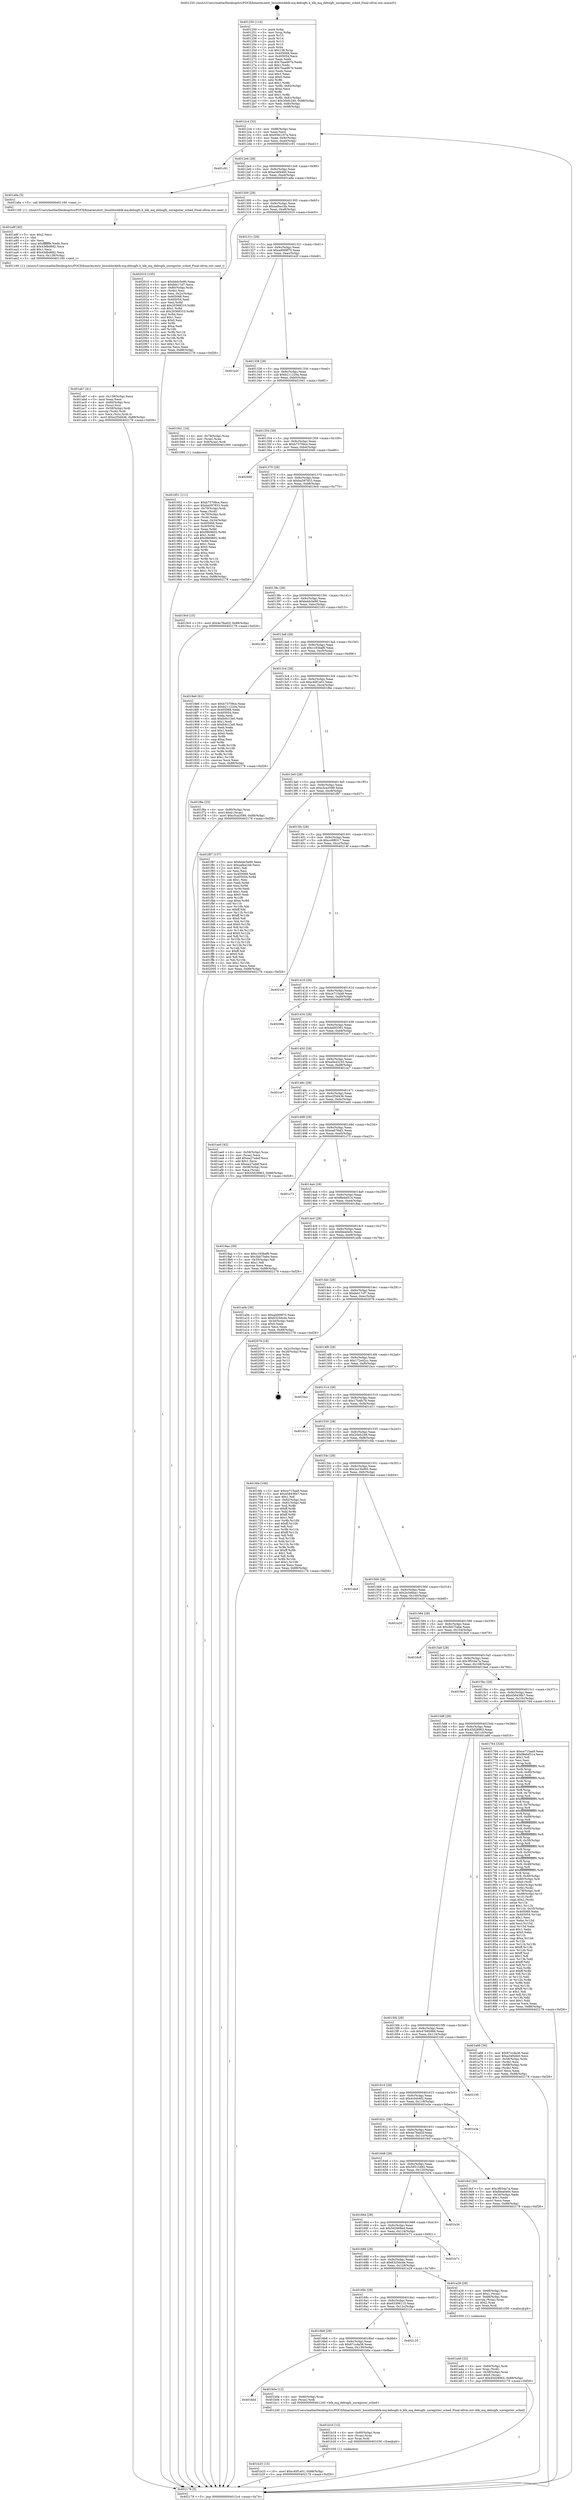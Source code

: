 digraph "0x401250" {
  label = "0x401250 (/mnt/c/Users/mathe/Desktop/tcc/POCII/binaries/extr_linuxblockblk-mq-debugfs.h_blk_mq_debugfs_unregister_sched_Final-ollvm.out::main(0))"
  labelloc = "t"
  node[shape=record]

  Entry [label="",width=0.3,height=0.3,shape=circle,fillcolor=black,style=filled]
  "0x4012c4" [label="{
     0x4012c4 [32]\l
     | [instrs]\l
     &nbsp;&nbsp;0x4012c4 \<+6\>: mov -0x88(%rbp),%eax\l
     &nbsp;&nbsp;0x4012ca \<+2\>: mov %eax,%ecx\l
     &nbsp;&nbsp;0x4012cc \<+6\>: sub $0x936c197a,%ecx\l
     &nbsp;&nbsp;0x4012d2 \<+6\>: mov %eax,-0x9c(%rbp)\l
     &nbsp;&nbsp;0x4012d8 \<+6\>: mov %ecx,-0xa0(%rbp)\l
     &nbsp;&nbsp;0x4012de \<+6\>: je 0000000000401c91 \<main+0xa41\>\l
  }"]
  "0x401c91" [label="{
     0x401c91\l
  }", style=dashed]
  "0x4012e4" [label="{
     0x4012e4 [28]\l
     | [instrs]\l
     &nbsp;&nbsp;0x4012e4 \<+5\>: jmp 00000000004012e9 \<main+0x99\>\l
     &nbsp;&nbsp;0x4012e9 \<+6\>: mov -0x9c(%rbp),%eax\l
     &nbsp;&nbsp;0x4012ef \<+5\>: sub $0xa34f44b0,%eax\l
     &nbsp;&nbsp;0x4012f4 \<+6\>: mov %eax,-0xa4(%rbp)\l
     &nbsp;&nbsp;0x4012fa \<+6\>: je 0000000000401a8a \<main+0x83a\>\l
  }"]
  Exit [label="",width=0.3,height=0.3,shape=circle,fillcolor=black,style=filled,peripheries=2]
  "0x401a8a" [label="{
     0x401a8a [5]\l
     | [instrs]\l
     &nbsp;&nbsp;0x401a8a \<+5\>: call 0000000000401160 \<next_i\>\l
     | [calls]\l
     &nbsp;&nbsp;0x401160 \{1\} (/mnt/c/Users/mathe/Desktop/tcc/POCII/binaries/extr_linuxblockblk-mq-debugfs.h_blk_mq_debugfs_unregister_sched_Final-ollvm.out::next_i)\l
  }"]
  "0x401300" [label="{
     0x401300 [28]\l
     | [instrs]\l
     &nbsp;&nbsp;0x401300 \<+5\>: jmp 0000000000401305 \<main+0xb5\>\l
     &nbsp;&nbsp;0x401305 \<+6\>: mov -0x9c(%rbp),%eax\l
     &nbsp;&nbsp;0x40130b \<+5\>: sub $0xaafea1bb,%eax\l
     &nbsp;&nbsp;0x401310 \<+6\>: mov %eax,-0xa8(%rbp)\l
     &nbsp;&nbsp;0x401316 \<+6\>: je 0000000000402010 \<main+0xdc0\>\l
  }"]
  "0x401b25" [label="{
     0x401b25 [15]\l
     | [instrs]\l
     &nbsp;&nbsp;0x401b25 \<+10\>: movl $0xc40f1a01,-0x88(%rbp)\l
     &nbsp;&nbsp;0x401b2f \<+5\>: jmp 0000000000402178 \<main+0xf28\>\l
  }"]
  "0x402010" [label="{
     0x402010 [105]\l
     | [instrs]\l
     &nbsp;&nbsp;0x402010 \<+5\>: mov $0xbddc5e90,%eax\l
     &nbsp;&nbsp;0x402015 \<+5\>: mov $0xfeb17cf7,%ecx\l
     &nbsp;&nbsp;0x40201a \<+4\>: mov -0x80(%rbp),%rdx\l
     &nbsp;&nbsp;0x40201e \<+2\>: mov (%rdx),%esi\l
     &nbsp;&nbsp;0x402020 \<+3\>: mov %esi,-0x2c(%rbp)\l
     &nbsp;&nbsp;0x402023 \<+7\>: mov 0x405068,%esi\l
     &nbsp;&nbsp;0x40202a \<+7\>: mov 0x405054,%edi\l
     &nbsp;&nbsp;0x402031 \<+3\>: mov %esi,%r8d\l
     &nbsp;&nbsp;0x402034 \<+7\>: add $0x20368310,%r8d\l
     &nbsp;&nbsp;0x40203b \<+4\>: sub $0x1,%r8d\l
     &nbsp;&nbsp;0x40203f \<+7\>: sub $0x20368310,%r8d\l
     &nbsp;&nbsp;0x402046 \<+4\>: imul %r8d,%esi\l
     &nbsp;&nbsp;0x40204a \<+3\>: and $0x1,%esi\l
     &nbsp;&nbsp;0x40204d \<+3\>: cmp $0x0,%esi\l
     &nbsp;&nbsp;0x402050 \<+4\>: sete %r9b\l
     &nbsp;&nbsp;0x402054 \<+3\>: cmp $0xa,%edi\l
     &nbsp;&nbsp;0x402057 \<+4\>: setl %r10b\l
     &nbsp;&nbsp;0x40205b \<+3\>: mov %r9b,%r11b\l
     &nbsp;&nbsp;0x40205e \<+3\>: and %r10b,%r11b\l
     &nbsp;&nbsp;0x402061 \<+3\>: xor %r10b,%r9b\l
     &nbsp;&nbsp;0x402064 \<+3\>: or %r9b,%r11b\l
     &nbsp;&nbsp;0x402067 \<+4\>: test $0x1,%r11b\l
     &nbsp;&nbsp;0x40206b \<+3\>: cmovne %ecx,%eax\l
     &nbsp;&nbsp;0x40206e \<+6\>: mov %eax,-0x88(%rbp)\l
     &nbsp;&nbsp;0x402074 \<+5\>: jmp 0000000000402178 \<main+0xf28\>\l
  }"]
  "0x40131c" [label="{
     0x40131c [28]\l
     | [instrs]\l
     &nbsp;&nbsp;0x40131c \<+5\>: jmp 0000000000401321 \<main+0xd1\>\l
     &nbsp;&nbsp;0x401321 \<+6\>: mov -0x9c(%rbp),%eax\l
     &nbsp;&nbsp;0x401327 \<+5\>: sub $0xad009f70,%eax\l
     &nbsp;&nbsp;0x40132c \<+6\>: mov %eax,-0xac(%rbp)\l
     &nbsp;&nbsp;0x401332 \<+6\>: je 0000000000401e2f \<main+0xbdf\>\l
  }"]
  "0x401b16" [label="{
     0x401b16 [15]\l
     | [instrs]\l
     &nbsp;&nbsp;0x401b16 \<+4\>: mov -0x60(%rbp),%rax\l
     &nbsp;&nbsp;0x401b1a \<+3\>: mov (%rax),%rax\l
     &nbsp;&nbsp;0x401b1d \<+3\>: mov %rax,%rdi\l
     &nbsp;&nbsp;0x401b20 \<+5\>: call 0000000000401030 \<free@plt\>\l
     | [calls]\l
     &nbsp;&nbsp;0x401030 \{1\} (unknown)\l
  }"]
  "0x401e2f" [label="{
     0x401e2f\l
  }", style=dashed]
  "0x401338" [label="{
     0x401338 [28]\l
     | [instrs]\l
     &nbsp;&nbsp;0x401338 \<+5\>: jmp 000000000040133d \<main+0xed\>\l
     &nbsp;&nbsp;0x40133d \<+6\>: mov -0x9c(%rbp),%eax\l
     &nbsp;&nbsp;0x401343 \<+5\>: sub $0xb211220a,%eax\l
     &nbsp;&nbsp;0x401348 \<+6\>: mov %eax,-0xb0(%rbp)\l
     &nbsp;&nbsp;0x40134e \<+6\>: je 0000000000401941 \<main+0x6f1\>\l
  }"]
  "0x4016d4" [label="{
     0x4016d4\l
  }", style=dashed]
  "0x401941" [label="{
     0x401941 [16]\l
     | [instrs]\l
     &nbsp;&nbsp;0x401941 \<+4\>: mov -0x78(%rbp),%rax\l
     &nbsp;&nbsp;0x401945 \<+3\>: mov (%rax),%rax\l
     &nbsp;&nbsp;0x401948 \<+4\>: mov 0x8(%rax),%rdi\l
     &nbsp;&nbsp;0x40194c \<+5\>: call 0000000000401060 \<atoi@plt\>\l
     | [calls]\l
     &nbsp;&nbsp;0x401060 \{1\} (unknown)\l
  }"]
  "0x401354" [label="{
     0x401354 [28]\l
     | [instrs]\l
     &nbsp;&nbsp;0x401354 \<+5\>: jmp 0000000000401359 \<main+0x109\>\l
     &nbsp;&nbsp;0x401359 \<+6\>: mov -0x9c(%rbp),%eax\l
     &nbsp;&nbsp;0x40135f \<+5\>: sub $0xb73709ce,%eax\l
     &nbsp;&nbsp;0x401364 \<+6\>: mov %eax,-0xb4(%rbp)\l
     &nbsp;&nbsp;0x40136a \<+6\>: je 00000000004020d0 \<main+0xe80\>\l
  }"]
  "0x401b0a" [label="{
     0x401b0a [12]\l
     | [instrs]\l
     &nbsp;&nbsp;0x401b0a \<+4\>: mov -0x60(%rbp),%rax\l
     &nbsp;&nbsp;0x401b0e \<+3\>: mov (%rax),%rdi\l
     &nbsp;&nbsp;0x401b11 \<+5\>: call 0000000000401240 \<blk_mq_debugfs_unregister_sched\>\l
     | [calls]\l
     &nbsp;&nbsp;0x401240 \{1\} (/mnt/c/Users/mathe/Desktop/tcc/POCII/binaries/extr_linuxblockblk-mq-debugfs.h_blk_mq_debugfs_unregister_sched_Final-ollvm.out::blk_mq_debugfs_unregister_sched)\l
  }"]
  "0x4020d0" [label="{
     0x4020d0\l
  }", style=dashed]
  "0x401370" [label="{
     0x401370 [28]\l
     | [instrs]\l
     &nbsp;&nbsp;0x401370 \<+5\>: jmp 0000000000401375 \<main+0x125\>\l
     &nbsp;&nbsp;0x401375 \<+6\>: mov -0x9c(%rbp),%eax\l
     &nbsp;&nbsp;0x40137b \<+5\>: sub $0xba597853,%eax\l
     &nbsp;&nbsp;0x401380 \<+6\>: mov %eax,-0xb8(%rbp)\l
     &nbsp;&nbsp;0x401386 \<+6\>: je 00000000004019c0 \<main+0x770\>\l
  }"]
  "0x4016b8" [label="{
     0x4016b8 [28]\l
     | [instrs]\l
     &nbsp;&nbsp;0x4016b8 \<+5\>: jmp 00000000004016bd \<main+0x46d\>\l
     &nbsp;&nbsp;0x4016bd \<+6\>: mov -0x9c(%rbp),%eax\l
     &nbsp;&nbsp;0x4016c3 \<+5\>: sub $0x67ccda36,%eax\l
     &nbsp;&nbsp;0x4016c8 \<+6\>: mov %eax,-0x130(%rbp)\l
     &nbsp;&nbsp;0x4016ce \<+6\>: je 0000000000401b0a \<main+0x8ba\>\l
  }"]
  "0x4019c0" [label="{
     0x4019c0 [15]\l
     | [instrs]\l
     &nbsp;&nbsp;0x4019c0 \<+10\>: movl $0x4e78ad2f,-0x88(%rbp)\l
     &nbsp;&nbsp;0x4019ca \<+5\>: jmp 0000000000402178 \<main+0xf28\>\l
  }"]
  "0x40138c" [label="{
     0x40138c [28]\l
     | [instrs]\l
     &nbsp;&nbsp;0x40138c \<+5\>: jmp 0000000000401391 \<main+0x141\>\l
     &nbsp;&nbsp;0x401391 \<+6\>: mov -0x9c(%rbp),%eax\l
     &nbsp;&nbsp;0x401397 \<+5\>: sub $0xbddc5e90,%eax\l
     &nbsp;&nbsp;0x40139c \<+6\>: mov %eax,-0xbc(%rbp)\l
     &nbsp;&nbsp;0x4013a2 \<+6\>: je 0000000000402163 \<main+0xf13\>\l
  }"]
  "0x402125" [label="{
     0x402125\l
  }", style=dashed]
  "0x402163" [label="{
     0x402163\l
  }", style=dashed]
  "0x4013a8" [label="{
     0x4013a8 [28]\l
     | [instrs]\l
     &nbsp;&nbsp;0x4013a8 \<+5\>: jmp 00000000004013ad \<main+0x15d\>\l
     &nbsp;&nbsp;0x4013ad \<+6\>: mov -0x9c(%rbp),%eax\l
     &nbsp;&nbsp;0x4013b3 \<+5\>: sub $0xc183baf6,%eax\l
     &nbsp;&nbsp;0x4013b8 \<+6\>: mov %eax,-0xc0(%rbp)\l
     &nbsp;&nbsp;0x4013be \<+6\>: je 00000000004018e6 \<main+0x696\>\l
  }"]
  "0x401ab7" [label="{
     0x401ab7 [41]\l
     | [instrs]\l
     &nbsp;&nbsp;0x401ab7 \<+6\>: mov -0x138(%rbp),%ecx\l
     &nbsp;&nbsp;0x401abd \<+3\>: imul %eax,%ecx\l
     &nbsp;&nbsp;0x401ac0 \<+4\>: mov -0x60(%rbp),%rsi\l
     &nbsp;&nbsp;0x401ac4 \<+3\>: mov (%rsi),%rsi\l
     &nbsp;&nbsp;0x401ac7 \<+4\>: mov -0x58(%rbp),%rdi\l
     &nbsp;&nbsp;0x401acb \<+3\>: movslq (%rdi),%rdi\l
     &nbsp;&nbsp;0x401ace \<+3\>: mov %ecx,(%rsi,%rdi,4)\l
     &nbsp;&nbsp;0x401ad1 \<+10\>: movl $0xe2f3d436,-0x88(%rbp)\l
     &nbsp;&nbsp;0x401adb \<+5\>: jmp 0000000000402178 \<main+0xf28\>\l
  }"]
  "0x4018e6" [label="{
     0x4018e6 [91]\l
     | [instrs]\l
     &nbsp;&nbsp;0x4018e6 \<+5\>: mov $0xb73709ce,%eax\l
     &nbsp;&nbsp;0x4018eb \<+5\>: mov $0xb211220a,%ecx\l
     &nbsp;&nbsp;0x4018f0 \<+7\>: mov 0x405068,%edx\l
     &nbsp;&nbsp;0x4018f7 \<+7\>: mov 0x405054,%esi\l
     &nbsp;&nbsp;0x4018fe \<+2\>: mov %edx,%edi\l
     &nbsp;&nbsp;0x401900 \<+6\>: add $0xfc6c13e0,%edi\l
     &nbsp;&nbsp;0x401906 \<+3\>: sub $0x1,%edi\l
     &nbsp;&nbsp;0x401909 \<+6\>: sub $0xfc6c13e0,%edi\l
     &nbsp;&nbsp;0x40190f \<+3\>: imul %edi,%edx\l
     &nbsp;&nbsp;0x401912 \<+3\>: and $0x1,%edx\l
     &nbsp;&nbsp;0x401915 \<+3\>: cmp $0x0,%edx\l
     &nbsp;&nbsp;0x401918 \<+4\>: sete %r8b\l
     &nbsp;&nbsp;0x40191c \<+3\>: cmp $0xa,%esi\l
     &nbsp;&nbsp;0x40191f \<+4\>: setl %r9b\l
     &nbsp;&nbsp;0x401923 \<+3\>: mov %r8b,%r10b\l
     &nbsp;&nbsp;0x401926 \<+3\>: and %r9b,%r10b\l
     &nbsp;&nbsp;0x401929 \<+3\>: xor %r9b,%r8b\l
     &nbsp;&nbsp;0x40192c \<+3\>: or %r8b,%r10b\l
     &nbsp;&nbsp;0x40192f \<+4\>: test $0x1,%r10b\l
     &nbsp;&nbsp;0x401933 \<+3\>: cmovne %ecx,%eax\l
     &nbsp;&nbsp;0x401936 \<+6\>: mov %eax,-0x88(%rbp)\l
     &nbsp;&nbsp;0x40193c \<+5\>: jmp 0000000000402178 \<main+0xf28\>\l
  }"]
  "0x4013c4" [label="{
     0x4013c4 [28]\l
     | [instrs]\l
     &nbsp;&nbsp;0x4013c4 \<+5\>: jmp 00000000004013c9 \<main+0x179\>\l
     &nbsp;&nbsp;0x4013c9 \<+6\>: mov -0x9c(%rbp),%eax\l
     &nbsp;&nbsp;0x4013cf \<+5\>: sub $0xc40f1a01,%eax\l
     &nbsp;&nbsp;0x4013d4 \<+6\>: mov %eax,-0xc4(%rbp)\l
     &nbsp;&nbsp;0x4013da \<+6\>: je 0000000000401f6e \<main+0xd1e\>\l
  }"]
  "0x401a8f" [label="{
     0x401a8f [40]\l
     | [instrs]\l
     &nbsp;&nbsp;0x401a8f \<+5\>: mov $0x2,%ecx\l
     &nbsp;&nbsp;0x401a94 \<+1\>: cltd\l
     &nbsp;&nbsp;0x401a95 \<+2\>: idiv %ecx\l
     &nbsp;&nbsp;0x401a97 \<+6\>: imul $0xfffffffe,%edx,%ecx\l
     &nbsp;&nbsp;0x401a9d \<+6\>: sub $0x43dbd682,%ecx\l
     &nbsp;&nbsp;0x401aa3 \<+3\>: add $0x1,%ecx\l
     &nbsp;&nbsp;0x401aa6 \<+6\>: add $0x43dbd682,%ecx\l
     &nbsp;&nbsp;0x401aac \<+6\>: mov %ecx,-0x138(%rbp)\l
     &nbsp;&nbsp;0x401ab2 \<+5\>: call 0000000000401160 \<next_i\>\l
     | [calls]\l
     &nbsp;&nbsp;0x401160 \{1\} (/mnt/c/Users/mathe/Desktop/tcc/POCII/binaries/extr_linuxblockblk-mq-debugfs.h_blk_mq_debugfs_unregister_sched_Final-ollvm.out::next_i)\l
  }"]
  "0x401f6e" [label="{
     0x401f6e [25]\l
     | [instrs]\l
     &nbsp;&nbsp;0x401f6e \<+4\>: mov -0x80(%rbp),%rax\l
     &nbsp;&nbsp;0x401f72 \<+6\>: movl $0x0,(%rax)\l
     &nbsp;&nbsp;0x401f78 \<+10\>: movl $0xc5ca3599,-0x88(%rbp)\l
     &nbsp;&nbsp;0x401f82 \<+5\>: jmp 0000000000402178 \<main+0xf28\>\l
  }"]
  "0x4013e0" [label="{
     0x4013e0 [28]\l
     | [instrs]\l
     &nbsp;&nbsp;0x4013e0 \<+5\>: jmp 00000000004013e5 \<main+0x195\>\l
     &nbsp;&nbsp;0x4013e5 \<+6\>: mov -0x9c(%rbp),%eax\l
     &nbsp;&nbsp;0x4013eb \<+5\>: sub $0xc5ca3599,%eax\l
     &nbsp;&nbsp;0x4013f0 \<+6\>: mov %eax,-0xc8(%rbp)\l
     &nbsp;&nbsp;0x4013f6 \<+6\>: je 0000000000401f87 \<main+0xd37\>\l
  }"]
  "0x401a46" [label="{
     0x401a46 [32]\l
     | [instrs]\l
     &nbsp;&nbsp;0x401a46 \<+4\>: mov -0x60(%rbp),%rdi\l
     &nbsp;&nbsp;0x401a4a \<+3\>: mov %rax,(%rdi)\l
     &nbsp;&nbsp;0x401a4d \<+4\>: mov -0x58(%rbp),%rax\l
     &nbsp;&nbsp;0x401a51 \<+6\>: movl $0x0,(%rax)\l
     &nbsp;&nbsp;0x401a57 \<+10\>: movl $0x45d28963,-0x88(%rbp)\l
     &nbsp;&nbsp;0x401a61 \<+5\>: jmp 0000000000402178 \<main+0xf28\>\l
  }"]
  "0x401f87" [label="{
     0x401f87 [137]\l
     | [instrs]\l
     &nbsp;&nbsp;0x401f87 \<+5\>: mov $0xbddc5e90,%eax\l
     &nbsp;&nbsp;0x401f8c \<+5\>: mov $0xaafea1bb,%ecx\l
     &nbsp;&nbsp;0x401f91 \<+2\>: mov $0x1,%dl\l
     &nbsp;&nbsp;0x401f93 \<+2\>: xor %esi,%esi\l
     &nbsp;&nbsp;0x401f95 \<+7\>: mov 0x405068,%edi\l
     &nbsp;&nbsp;0x401f9c \<+8\>: mov 0x405054,%r8d\l
     &nbsp;&nbsp;0x401fa4 \<+3\>: sub $0x1,%esi\l
     &nbsp;&nbsp;0x401fa7 \<+3\>: mov %edi,%r9d\l
     &nbsp;&nbsp;0x401faa \<+3\>: add %esi,%r9d\l
     &nbsp;&nbsp;0x401fad \<+4\>: imul %r9d,%edi\l
     &nbsp;&nbsp;0x401fb1 \<+3\>: and $0x1,%edi\l
     &nbsp;&nbsp;0x401fb4 \<+3\>: cmp $0x0,%edi\l
     &nbsp;&nbsp;0x401fb7 \<+4\>: sete %r10b\l
     &nbsp;&nbsp;0x401fbb \<+4\>: cmp $0xa,%r8d\l
     &nbsp;&nbsp;0x401fbf \<+4\>: setl %r11b\l
     &nbsp;&nbsp;0x401fc3 \<+3\>: mov %r10b,%bl\l
     &nbsp;&nbsp;0x401fc6 \<+3\>: xor $0xff,%bl\l
     &nbsp;&nbsp;0x401fc9 \<+3\>: mov %r11b,%r14b\l
     &nbsp;&nbsp;0x401fcc \<+4\>: xor $0xff,%r14b\l
     &nbsp;&nbsp;0x401fd0 \<+3\>: xor $0x0,%dl\l
     &nbsp;&nbsp;0x401fd3 \<+3\>: mov %bl,%r15b\l
     &nbsp;&nbsp;0x401fd6 \<+4\>: and $0x0,%r15b\l
     &nbsp;&nbsp;0x401fda \<+3\>: and %dl,%r10b\l
     &nbsp;&nbsp;0x401fdd \<+3\>: mov %r14b,%r12b\l
     &nbsp;&nbsp;0x401fe0 \<+4\>: and $0x0,%r12b\l
     &nbsp;&nbsp;0x401fe4 \<+3\>: and %dl,%r11b\l
     &nbsp;&nbsp;0x401fe7 \<+3\>: or %r10b,%r15b\l
     &nbsp;&nbsp;0x401fea \<+3\>: or %r11b,%r12b\l
     &nbsp;&nbsp;0x401fed \<+3\>: xor %r12b,%r15b\l
     &nbsp;&nbsp;0x401ff0 \<+3\>: or %r14b,%bl\l
     &nbsp;&nbsp;0x401ff3 \<+3\>: xor $0xff,%bl\l
     &nbsp;&nbsp;0x401ff6 \<+3\>: or $0x0,%dl\l
     &nbsp;&nbsp;0x401ff9 \<+2\>: and %dl,%bl\l
     &nbsp;&nbsp;0x401ffb \<+3\>: or %bl,%r15b\l
     &nbsp;&nbsp;0x401ffe \<+4\>: test $0x1,%r15b\l
     &nbsp;&nbsp;0x402002 \<+3\>: cmovne %ecx,%eax\l
     &nbsp;&nbsp;0x402005 \<+6\>: mov %eax,-0x88(%rbp)\l
     &nbsp;&nbsp;0x40200b \<+5\>: jmp 0000000000402178 \<main+0xf28\>\l
  }"]
  "0x4013fc" [label="{
     0x4013fc [28]\l
     | [instrs]\l
     &nbsp;&nbsp;0x4013fc \<+5\>: jmp 0000000000401401 \<main+0x1b1\>\l
     &nbsp;&nbsp;0x401401 \<+6\>: mov -0x9c(%rbp),%eax\l
     &nbsp;&nbsp;0x401407 \<+5\>: sub $0xcc6f8317,%eax\l
     &nbsp;&nbsp;0x40140c \<+6\>: mov %eax,-0xcc(%rbp)\l
     &nbsp;&nbsp;0x401412 \<+6\>: je 000000000040214f \<main+0xeff\>\l
  }"]
  "0x40169c" [label="{
     0x40169c [28]\l
     | [instrs]\l
     &nbsp;&nbsp;0x40169c \<+5\>: jmp 00000000004016a1 \<main+0x451\>\l
     &nbsp;&nbsp;0x4016a1 \<+6\>: mov -0x9c(%rbp),%eax\l
     &nbsp;&nbsp;0x4016a7 \<+5\>: sub $0x63306115,%eax\l
     &nbsp;&nbsp;0x4016ac \<+6\>: mov %eax,-0x12c(%rbp)\l
     &nbsp;&nbsp;0x4016b2 \<+6\>: je 0000000000402125 \<main+0xed5\>\l
  }"]
  "0x40214f" [label="{
     0x40214f\l
  }", style=dashed]
  "0x401418" [label="{
     0x401418 [28]\l
     | [instrs]\l
     &nbsp;&nbsp;0x401418 \<+5\>: jmp 000000000040141d \<main+0x1cd\>\l
     &nbsp;&nbsp;0x40141d \<+6\>: mov -0x9c(%rbp),%eax\l
     &nbsp;&nbsp;0x401423 \<+5\>: sub $0xce715aa9,%eax\l
     &nbsp;&nbsp;0x401428 \<+6\>: mov %eax,-0xd0(%rbp)\l
     &nbsp;&nbsp;0x40142e \<+6\>: je 000000000040208b \<main+0xe3b\>\l
  }"]
  "0x401a29" [label="{
     0x401a29 [29]\l
     | [instrs]\l
     &nbsp;&nbsp;0x401a29 \<+4\>: mov -0x68(%rbp),%rax\l
     &nbsp;&nbsp;0x401a2d \<+6\>: movl $0x1,(%rax)\l
     &nbsp;&nbsp;0x401a33 \<+4\>: mov -0x68(%rbp),%rax\l
     &nbsp;&nbsp;0x401a37 \<+3\>: movslq (%rax),%rax\l
     &nbsp;&nbsp;0x401a3a \<+4\>: shl $0x2,%rax\l
     &nbsp;&nbsp;0x401a3e \<+3\>: mov %rax,%rdi\l
     &nbsp;&nbsp;0x401a41 \<+5\>: call 0000000000401050 \<malloc@plt\>\l
     | [calls]\l
     &nbsp;&nbsp;0x401050 \{1\} (unknown)\l
  }"]
  "0x40208b" [label="{
     0x40208b\l
  }", style=dashed]
  "0x401434" [label="{
     0x401434 [28]\l
     | [instrs]\l
     &nbsp;&nbsp;0x401434 \<+5\>: jmp 0000000000401439 \<main+0x1e9\>\l
     &nbsp;&nbsp;0x401439 \<+6\>: mov -0x9c(%rbp),%eax\l
     &nbsp;&nbsp;0x40143f \<+5\>: sub $0xdd0f3391,%eax\l
     &nbsp;&nbsp;0x401444 \<+6\>: mov %eax,-0xd4(%rbp)\l
     &nbsp;&nbsp;0x40144a \<+6\>: je 0000000000401ec7 \<main+0xc77\>\l
  }"]
  "0x401680" [label="{
     0x401680 [28]\l
     | [instrs]\l
     &nbsp;&nbsp;0x401680 \<+5\>: jmp 0000000000401685 \<main+0x435\>\l
     &nbsp;&nbsp;0x401685 \<+6\>: mov -0x9c(%rbp),%eax\l
     &nbsp;&nbsp;0x40168b \<+5\>: sub $0x6325dcde,%eax\l
     &nbsp;&nbsp;0x401690 \<+6\>: mov %eax,-0x128(%rbp)\l
     &nbsp;&nbsp;0x401696 \<+6\>: je 0000000000401a29 \<main+0x7d9\>\l
  }"]
  "0x401ec7" [label="{
     0x401ec7\l
  }", style=dashed]
  "0x401450" [label="{
     0x401450 [28]\l
     | [instrs]\l
     &nbsp;&nbsp;0x401450 \<+5\>: jmp 0000000000401455 \<main+0x205\>\l
     &nbsp;&nbsp;0x401455 \<+6\>: mov -0x9c(%rbp),%eax\l
     &nbsp;&nbsp;0x40145b \<+5\>: sub $0xe0e43193,%eax\l
     &nbsp;&nbsp;0x401460 \<+6\>: mov %eax,-0xd8(%rbp)\l
     &nbsp;&nbsp;0x401466 \<+6\>: je 0000000000401ce7 \<main+0xa97\>\l
  }"]
  "0x401b71" [label="{
     0x401b71\l
  }", style=dashed]
  "0x401ce7" [label="{
     0x401ce7\l
  }", style=dashed]
  "0x40146c" [label="{
     0x40146c [28]\l
     | [instrs]\l
     &nbsp;&nbsp;0x40146c \<+5\>: jmp 0000000000401471 \<main+0x221\>\l
     &nbsp;&nbsp;0x401471 \<+6\>: mov -0x9c(%rbp),%eax\l
     &nbsp;&nbsp;0x401477 \<+5\>: sub $0xe2f3d436,%eax\l
     &nbsp;&nbsp;0x40147c \<+6\>: mov %eax,-0xdc(%rbp)\l
     &nbsp;&nbsp;0x401482 \<+6\>: je 0000000000401ae0 \<main+0x890\>\l
  }"]
  "0x401664" [label="{
     0x401664 [28]\l
     | [instrs]\l
     &nbsp;&nbsp;0x401664 \<+5\>: jmp 0000000000401669 \<main+0x419\>\l
     &nbsp;&nbsp;0x401669 \<+6\>: mov -0x9c(%rbp),%eax\l
     &nbsp;&nbsp;0x40166f \<+5\>: sub $0x5d2668ed,%eax\l
     &nbsp;&nbsp;0x401674 \<+6\>: mov %eax,-0x124(%rbp)\l
     &nbsp;&nbsp;0x40167a \<+6\>: je 0000000000401b71 \<main+0x921\>\l
  }"]
  "0x401ae0" [label="{
     0x401ae0 [42]\l
     | [instrs]\l
     &nbsp;&nbsp;0x401ae0 \<+4\>: mov -0x58(%rbp),%rax\l
     &nbsp;&nbsp;0x401ae4 \<+2\>: mov (%rax),%ecx\l
     &nbsp;&nbsp;0x401ae6 \<+6\>: add $0xea27adef,%ecx\l
     &nbsp;&nbsp;0x401aec \<+3\>: add $0x1,%ecx\l
     &nbsp;&nbsp;0x401aef \<+6\>: sub $0xea27adef,%ecx\l
     &nbsp;&nbsp;0x401af5 \<+4\>: mov -0x58(%rbp),%rax\l
     &nbsp;&nbsp;0x401af9 \<+2\>: mov %ecx,(%rax)\l
     &nbsp;&nbsp;0x401afb \<+10\>: movl $0x45d28963,-0x88(%rbp)\l
     &nbsp;&nbsp;0x401b05 \<+5\>: jmp 0000000000402178 \<main+0xf28\>\l
  }"]
  "0x401488" [label="{
     0x401488 [28]\l
     | [instrs]\l
     &nbsp;&nbsp;0x401488 \<+5\>: jmp 000000000040148d \<main+0x23d\>\l
     &nbsp;&nbsp;0x40148d \<+6\>: mov -0x9c(%rbp),%eax\l
     &nbsp;&nbsp;0x401493 \<+5\>: sub $0xea678af1,%eax\l
     &nbsp;&nbsp;0x401498 \<+6\>: mov %eax,-0xe0(%rbp)\l
     &nbsp;&nbsp;0x40149e \<+6\>: je 0000000000401c73 \<main+0xa23\>\l
  }"]
  "0x401b34" [label="{
     0x401b34\l
  }", style=dashed]
  "0x401c73" [label="{
     0x401c73\l
  }", style=dashed]
  "0x4014a4" [label="{
     0x4014a4 [28]\l
     | [instrs]\l
     &nbsp;&nbsp;0x4014a4 \<+5\>: jmp 00000000004014a9 \<main+0x259\>\l
     &nbsp;&nbsp;0x4014a9 \<+6\>: mov -0x9c(%rbp),%eax\l
     &nbsp;&nbsp;0x4014af \<+5\>: sub $0xf8ebd514,%eax\l
     &nbsp;&nbsp;0x4014b4 \<+6\>: mov %eax,-0xe4(%rbp)\l
     &nbsp;&nbsp;0x4014ba \<+6\>: je 00000000004018aa \<main+0x65a\>\l
  }"]
  "0x401648" [label="{
     0x401648 [28]\l
     | [instrs]\l
     &nbsp;&nbsp;0x401648 \<+5\>: jmp 000000000040164d \<main+0x3fd\>\l
     &nbsp;&nbsp;0x40164d \<+6\>: mov -0x9c(%rbp),%eax\l
     &nbsp;&nbsp;0x401653 \<+5\>: sub $0x59515492,%eax\l
     &nbsp;&nbsp;0x401658 \<+6\>: mov %eax,-0x120(%rbp)\l
     &nbsp;&nbsp;0x40165e \<+6\>: je 0000000000401b34 \<main+0x8e4\>\l
  }"]
  "0x4018aa" [label="{
     0x4018aa [30]\l
     | [instrs]\l
     &nbsp;&nbsp;0x4018aa \<+5\>: mov $0xc183baf6,%eax\l
     &nbsp;&nbsp;0x4018af \<+5\>: mov $0x3bb75abe,%ecx\l
     &nbsp;&nbsp;0x4018b4 \<+3\>: mov -0x35(%rbp),%dl\l
     &nbsp;&nbsp;0x4018b7 \<+3\>: test $0x1,%dl\l
     &nbsp;&nbsp;0x4018ba \<+3\>: cmovne %ecx,%eax\l
     &nbsp;&nbsp;0x4018bd \<+6\>: mov %eax,-0x88(%rbp)\l
     &nbsp;&nbsp;0x4018c3 \<+5\>: jmp 0000000000402178 \<main+0xf28\>\l
  }"]
  "0x4014c0" [label="{
     0x4014c0 [28]\l
     | [instrs]\l
     &nbsp;&nbsp;0x4014c0 \<+5\>: jmp 00000000004014c5 \<main+0x275\>\l
     &nbsp;&nbsp;0x4014c5 \<+6\>: mov -0x9c(%rbp),%eax\l
     &nbsp;&nbsp;0x4014cb \<+5\>: sub $0xfdea0e0c,%eax\l
     &nbsp;&nbsp;0x4014d0 \<+6\>: mov %eax,-0xe8(%rbp)\l
     &nbsp;&nbsp;0x4014d6 \<+6\>: je 0000000000401a0b \<main+0x7bb\>\l
  }"]
  "0x4019cf" [label="{
     0x4019cf [30]\l
     | [instrs]\l
     &nbsp;&nbsp;0x4019cf \<+5\>: mov $0x3f034a7a,%eax\l
     &nbsp;&nbsp;0x4019d4 \<+5\>: mov $0xfdea0e0c,%ecx\l
     &nbsp;&nbsp;0x4019d9 \<+3\>: mov -0x34(%rbp),%edx\l
     &nbsp;&nbsp;0x4019dc \<+3\>: cmp $0x1,%edx\l
     &nbsp;&nbsp;0x4019df \<+3\>: cmovl %ecx,%eax\l
     &nbsp;&nbsp;0x4019e2 \<+6\>: mov %eax,-0x88(%rbp)\l
     &nbsp;&nbsp;0x4019e8 \<+5\>: jmp 0000000000402178 \<main+0xf28\>\l
  }"]
  "0x401a0b" [label="{
     0x401a0b [30]\l
     | [instrs]\l
     &nbsp;&nbsp;0x401a0b \<+5\>: mov $0xad009f70,%eax\l
     &nbsp;&nbsp;0x401a10 \<+5\>: mov $0x6325dcde,%ecx\l
     &nbsp;&nbsp;0x401a15 \<+3\>: mov -0x34(%rbp),%edx\l
     &nbsp;&nbsp;0x401a18 \<+3\>: cmp $0x0,%edx\l
     &nbsp;&nbsp;0x401a1b \<+3\>: cmove %ecx,%eax\l
     &nbsp;&nbsp;0x401a1e \<+6\>: mov %eax,-0x88(%rbp)\l
     &nbsp;&nbsp;0x401a24 \<+5\>: jmp 0000000000402178 \<main+0xf28\>\l
  }"]
  "0x4014dc" [label="{
     0x4014dc [28]\l
     | [instrs]\l
     &nbsp;&nbsp;0x4014dc \<+5\>: jmp 00000000004014e1 \<main+0x291\>\l
     &nbsp;&nbsp;0x4014e1 \<+6\>: mov -0x9c(%rbp),%eax\l
     &nbsp;&nbsp;0x4014e7 \<+5\>: sub $0xfeb17cf7,%eax\l
     &nbsp;&nbsp;0x4014ec \<+6\>: mov %eax,-0xec(%rbp)\l
     &nbsp;&nbsp;0x4014f2 \<+6\>: je 0000000000402079 \<main+0xe29\>\l
  }"]
  "0x40162c" [label="{
     0x40162c [28]\l
     | [instrs]\l
     &nbsp;&nbsp;0x40162c \<+5\>: jmp 0000000000401631 \<main+0x3e1\>\l
     &nbsp;&nbsp;0x401631 \<+6\>: mov -0x9c(%rbp),%eax\l
     &nbsp;&nbsp;0x401637 \<+5\>: sub $0x4e78ad2f,%eax\l
     &nbsp;&nbsp;0x40163c \<+6\>: mov %eax,-0x11c(%rbp)\l
     &nbsp;&nbsp;0x401642 \<+6\>: je 00000000004019cf \<main+0x77f\>\l
  }"]
  "0x402079" [label="{
     0x402079 [18]\l
     | [instrs]\l
     &nbsp;&nbsp;0x402079 \<+3\>: mov -0x2c(%rbp),%eax\l
     &nbsp;&nbsp;0x40207c \<+4\>: lea -0x28(%rbp),%rsp\l
     &nbsp;&nbsp;0x402080 \<+1\>: pop %rbx\l
     &nbsp;&nbsp;0x402081 \<+2\>: pop %r12\l
     &nbsp;&nbsp;0x402083 \<+2\>: pop %r13\l
     &nbsp;&nbsp;0x402085 \<+2\>: pop %r14\l
     &nbsp;&nbsp;0x402087 \<+2\>: pop %r15\l
     &nbsp;&nbsp;0x402089 \<+1\>: pop %rbp\l
     &nbsp;&nbsp;0x40208a \<+1\>: ret\l
  }"]
  "0x4014f8" [label="{
     0x4014f8 [28]\l
     | [instrs]\l
     &nbsp;&nbsp;0x4014f8 \<+5\>: jmp 00000000004014fd \<main+0x2ad\>\l
     &nbsp;&nbsp;0x4014fd \<+6\>: mov -0x9c(%rbp),%eax\l
     &nbsp;&nbsp;0x401503 \<+5\>: sub $0x172e42cc,%eax\l
     &nbsp;&nbsp;0x401508 \<+6\>: mov %eax,-0xf0(%rbp)\l
     &nbsp;&nbsp;0x40150e \<+6\>: je 0000000000401bcc \<main+0x97c\>\l
  }"]
  "0x401e3e" [label="{
     0x401e3e\l
  }", style=dashed]
  "0x401bcc" [label="{
     0x401bcc\l
  }", style=dashed]
  "0x401514" [label="{
     0x401514 [28]\l
     | [instrs]\l
     &nbsp;&nbsp;0x401514 \<+5\>: jmp 0000000000401519 \<main+0x2c9\>\l
     &nbsp;&nbsp;0x401519 \<+6\>: mov -0x9c(%rbp),%eax\l
     &nbsp;&nbsp;0x40151f \<+5\>: sub $0x17b4fc79,%eax\l
     &nbsp;&nbsp;0x401524 \<+6\>: mov %eax,-0xf4(%rbp)\l
     &nbsp;&nbsp;0x40152a \<+6\>: je 0000000000401d11 \<main+0xac1\>\l
  }"]
  "0x401610" [label="{
     0x401610 [28]\l
     | [instrs]\l
     &nbsp;&nbsp;0x401610 \<+5\>: jmp 0000000000401615 \<main+0x3c5\>\l
     &nbsp;&nbsp;0x401615 \<+6\>: mov -0x9c(%rbp),%eax\l
     &nbsp;&nbsp;0x40161b \<+5\>: sub $0x4c0dc6f2,%eax\l
     &nbsp;&nbsp;0x401620 \<+6\>: mov %eax,-0x118(%rbp)\l
     &nbsp;&nbsp;0x401626 \<+6\>: je 0000000000401e3e \<main+0xbee\>\l
  }"]
  "0x401d11" [label="{
     0x401d11\l
  }", style=dashed]
  "0x401530" [label="{
     0x401530 [28]\l
     | [instrs]\l
     &nbsp;&nbsp;0x401530 \<+5\>: jmp 0000000000401535 \<main+0x2e5\>\l
     &nbsp;&nbsp;0x401535 \<+6\>: mov -0x9c(%rbp),%eax\l
     &nbsp;&nbsp;0x40153b \<+5\>: sub $0x20efc249,%eax\l
     &nbsp;&nbsp;0x401540 \<+6\>: mov %eax,-0xf8(%rbp)\l
     &nbsp;&nbsp;0x401546 \<+6\>: je 00000000004016fa \<main+0x4aa\>\l
  }"]
  "0x402100" [label="{
     0x402100\l
  }", style=dashed]
  "0x4016fa" [label="{
     0x4016fa [106]\l
     | [instrs]\l
     &nbsp;&nbsp;0x4016fa \<+5\>: mov $0xce715aa9,%eax\l
     &nbsp;&nbsp;0x4016ff \<+5\>: mov $0x458436b7,%ecx\l
     &nbsp;&nbsp;0x401704 \<+2\>: mov $0x1,%dl\l
     &nbsp;&nbsp;0x401706 \<+7\>: mov -0x82(%rbp),%sil\l
     &nbsp;&nbsp;0x40170d \<+7\>: mov -0x81(%rbp),%dil\l
     &nbsp;&nbsp;0x401714 \<+3\>: mov %sil,%r8b\l
     &nbsp;&nbsp;0x401717 \<+4\>: xor $0xff,%r8b\l
     &nbsp;&nbsp;0x40171b \<+3\>: mov %dil,%r9b\l
     &nbsp;&nbsp;0x40171e \<+4\>: xor $0xff,%r9b\l
     &nbsp;&nbsp;0x401722 \<+3\>: xor $0x1,%dl\l
     &nbsp;&nbsp;0x401725 \<+3\>: mov %r8b,%r10b\l
     &nbsp;&nbsp;0x401728 \<+4\>: and $0xff,%r10b\l
     &nbsp;&nbsp;0x40172c \<+3\>: and %dl,%sil\l
     &nbsp;&nbsp;0x40172f \<+3\>: mov %r9b,%r11b\l
     &nbsp;&nbsp;0x401732 \<+4\>: and $0xff,%r11b\l
     &nbsp;&nbsp;0x401736 \<+3\>: and %dl,%dil\l
     &nbsp;&nbsp;0x401739 \<+3\>: or %sil,%r10b\l
     &nbsp;&nbsp;0x40173c \<+3\>: or %dil,%r11b\l
     &nbsp;&nbsp;0x40173f \<+3\>: xor %r11b,%r10b\l
     &nbsp;&nbsp;0x401742 \<+3\>: or %r9b,%r8b\l
     &nbsp;&nbsp;0x401745 \<+4\>: xor $0xff,%r8b\l
     &nbsp;&nbsp;0x401749 \<+3\>: or $0x1,%dl\l
     &nbsp;&nbsp;0x40174c \<+3\>: and %dl,%r8b\l
     &nbsp;&nbsp;0x40174f \<+3\>: or %r8b,%r10b\l
     &nbsp;&nbsp;0x401752 \<+4\>: test $0x1,%r10b\l
     &nbsp;&nbsp;0x401756 \<+3\>: cmovne %ecx,%eax\l
     &nbsp;&nbsp;0x401759 \<+6\>: mov %eax,-0x88(%rbp)\l
     &nbsp;&nbsp;0x40175f \<+5\>: jmp 0000000000402178 \<main+0xf28\>\l
  }"]
  "0x40154c" [label="{
     0x40154c [28]\l
     | [instrs]\l
     &nbsp;&nbsp;0x40154c \<+5\>: jmp 0000000000401551 \<main+0x301\>\l
     &nbsp;&nbsp;0x401551 \<+6\>: mov -0x9c(%rbp),%eax\l
     &nbsp;&nbsp;0x401557 \<+5\>: sub $0x2a15bd60,%eax\l
     &nbsp;&nbsp;0x40155c \<+6\>: mov %eax,-0xfc(%rbp)\l
     &nbsp;&nbsp;0x401562 \<+6\>: je 0000000000401da4 \<main+0xb54\>\l
  }"]
  "0x402178" [label="{
     0x402178 [5]\l
     | [instrs]\l
     &nbsp;&nbsp;0x402178 \<+5\>: jmp 00000000004012c4 \<main+0x74\>\l
  }"]
  "0x401250" [label="{
     0x401250 [116]\l
     | [instrs]\l
     &nbsp;&nbsp;0x401250 \<+1\>: push %rbp\l
     &nbsp;&nbsp;0x401251 \<+3\>: mov %rsp,%rbp\l
     &nbsp;&nbsp;0x401254 \<+2\>: push %r15\l
     &nbsp;&nbsp;0x401256 \<+2\>: push %r14\l
     &nbsp;&nbsp;0x401258 \<+2\>: push %r13\l
     &nbsp;&nbsp;0x40125a \<+2\>: push %r12\l
     &nbsp;&nbsp;0x40125c \<+1\>: push %rbx\l
     &nbsp;&nbsp;0x40125d \<+7\>: sub $0x138,%rsp\l
     &nbsp;&nbsp;0x401264 \<+7\>: mov 0x405068,%eax\l
     &nbsp;&nbsp;0x40126b \<+7\>: mov 0x405054,%ecx\l
     &nbsp;&nbsp;0x401272 \<+2\>: mov %eax,%edx\l
     &nbsp;&nbsp;0x401274 \<+6\>: sub $0x7baa667b,%edx\l
     &nbsp;&nbsp;0x40127a \<+3\>: sub $0x1,%edx\l
     &nbsp;&nbsp;0x40127d \<+6\>: add $0x7baa667b,%edx\l
     &nbsp;&nbsp;0x401283 \<+3\>: imul %edx,%eax\l
     &nbsp;&nbsp;0x401286 \<+3\>: and $0x1,%eax\l
     &nbsp;&nbsp;0x401289 \<+3\>: cmp $0x0,%eax\l
     &nbsp;&nbsp;0x40128c \<+4\>: sete %r8b\l
     &nbsp;&nbsp;0x401290 \<+4\>: and $0x1,%r8b\l
     &nbsp;&nbsp;0x401294 \<+7\>: mov %r8b,-0x82(%rbp)\l
     &nbsp;&nbsp;0x40129b \<+3\>: cmp $0xa,%ecx\l
     &nbsp;&nbsp;0x40129e \<+4\>: setl %r8b\l
     &nbsp;&nbsp;0x4012a2 \<+4\>: and $0x1,%r8b\l
     &nbsp;&nbsp;0x4012a6 \<+7\>: mov %r8b,-0x81(%rbp)\l
     &nbsp;&nbsp;0x4012ad \<+10\>: movl $0x20efc249,-0x88(%rbp)\l
     &nbsp;&nbsp;0x4012b7 \<+6\>: mov %edi,-0x8c(%rbp)\l
     &nbsp;&nbsp;0x4012bd \<+7\>: mov %rsi,-0x98(%rbp)\l
  }"]
  "0x4015f4" [label="{
     0x4015f4 [28]\l
     | [instrs]\l
     &nbsp;&nbsp;0x4015f4 \<+5\>: jmp 00000000004015f9 \<main+0x3a9\>\l
     &nbsp;&nbsp;0x4015f9 \<+6\>: mov -0x9c(%rbp),%eax\l
     &nbsp;&nbsp;0x4015ff \<+5\>: sub $0x47b85968,%eax\l
     &nbsp;&nbsp;0x401604 \<+6\>: mov %eax,-0x114(%rbp)\l
     &nbsp;&nbsp;0x40160a \<+6\>: je 0000000000402100 \<main+0xeb0\>\l
  }"]
  "0x401da4" [label="{
     0x401da4\l
  }", style=dashed]
  "0x401568" [label="{
     0x401568 [28]\l
     | [instrs]\l
     &nbsp;&nbsp;0x401568 \<+5\>: jmp 000000000040156d \<main+0x31d\>\l
     &nbsp;&nbsp;0x40156d \<+6\>: mov -0x9c(%rbp),%eax\l
     &nbsp;&nbsp;0x401573 \<+5\>: sub $0x2e3e6ba1,%eax\l
     &nbsp;&nbsp;0x401578 \<+6\>: mov %eax,-0x100(%rbp)\l
     &nbsp;&nbsp;0x40157e \<+6\>: je 0000000000401e20 \<main+0xbd0\>\l
  }"]
  "0x401a66" [label="{
     0x401a66 [36]\l
     | [instrs]\l
     &nbsp;&nbsp;0x401a66 \<+5\>: mov $0x67ccda36,%eax\l
     &nbsp;&nbsp;0x401a6b \<+5\>: mov $0xa34f44b0,%ecx\l
     &nbsp;&nbsp;0x401a70 \<+4\>: mov -0x58(%rbp),%rdx\l
     &nbsp;&nbsp;0x401a74 \<+2\>: mov (%rdx),%esi\l
     &nbsp;&nbsp;0x401a76 \<+4\>: mov -0x68(%rbp),%rdx\l
     &nbsp;&nbsp;0x401a7a \<+2\>: cmp (%rdx),%esi\l
     &nbsp;&nbsp;0x401a7c \<+3\>: cmovl %ecx,%eax\l
     &nbsp;&nbsp;0x401a7f \<+6\>: mov %eax,-0x88(%rbp)\l
     &nbsp;&nbsp;0x401a85 \<+5\>: jmp 0000000000402178 \<main+0xf28\>\l
  }"]
  "0x401e20" [label="{
     0x401e20\l
  }", style=dashed]
  "0x401584" [label="{
     0x401584 [28]\l
     | [instrs]\l
     &nbsp;&nbsp;0x401584 \<+5\>: jmp 0000000000401589 \<main+0x339\>\l
     &nbsp;&nbsp;0x401589 \<+6\>: mov -0x9c(%rbp),%eax\l
     &nbsp;&nbsp;0x40158f \<+5\>: sub $0x3bb75abe,%eax\l
     &nbsp;&nbsp;0x401594 \<+6\>: mov %eax,-0x104(%rbp)\l
     &nbsp;&nbsp;0x40159a \<+6\>: je 00000000004018c8 \<main+0x678\>\l
  }"]
  "0x401951" [label="{
     0x401951 [111]\l
     | [instrs]\l
     &nbsp;&nbsp;0x401951 \<+5\>: mov $0xb73709ce,%ecx\l
     &nbsp;&nbsp;0x401956 \<+5\>: mov $0xba597853,%edx\l
     &nbsp;&nbsp;0x40195b \<+4\>: mov -0x70(%rbp),%rdi\l
     &nbsp;&nbsp;0x40195f \<+2\>: mov %eax,(%rdi)\l
     &nbsp;&nbsp;0x401961 \<+4\>: mov -0x70(%rbp),%rdi\l
     &nbsp;&nbsp;0x401965 \<+2\>: mov (%rdi),%eax\l
     &nbsp;&nbsp;0x401967 \<+3\>: mov %eax,-0x34(%rbp)\l
     &nbsp;&nbsp;0x40196a \<+7\>: mov 0x405068,%eax\l
     &nbsp;&nbsp;0x401971 \<+7\>: mov 0x405054,%esi\l
     &nbsp;&nbsp;0x401978 \<+3\>: mov %eax,%r8d\l
     &nbsp;&nbsp;0x40197b \<+7\>: sub $0x9809602,%r8d\l
     &nbsp;&nbsp;0x401982 \<+4\>: sub $0x1,%r8d\l
     &nbsp;&nbsp;0x401986 \<+7\>: add $0x9809602,%r8d\l
     &nbsp;&nbsp;0x40198d \<+4\>: imul %r8d,%eax\l
     &nbsp;&nbsp;0x401991 \<+3\>: and $0x1,%eax\l
     &nbsp;&nbsp;0x401994 \<+3\>: cmp $0x0,%eax\l
     &nbsp;&nbsp;0x401997 \<+4\>: sete %r9b\l
     &nbsp;&nbsp;0x40199b \<+3\>: cmp $0xa,%esi\l
     &nbsp;&nbsp;0x40199e \<+4\>: setl %r10b\l
     &nbsp;&nbsp;0x4019a2 \<+3\>: mov %r9b,%r11b\l
     &nbsp;&nbsp;0x4019a5 \<+3\>: and %r10b,%r11b\l
     &nbsp;&nbsp;0x4019a8 \<+3\>: xor %r10b,%r9b\l
     &nbsp;&nbsp;0x4019ab \<+3\>: or %r9b,%r11b\l
     &nbsp;&nbsp;0x4019ae \<+4\>: test $0x1,%r11b\l
     &nbsp;&nbsp;0x4019b2 \<+3\>: cmovne %edx,%ecx\l
     &nbsp;&nbsp;0x4019b5 \<+6\>: mov %ecx,-0x88(%rbp)\l
     &nbsp;&nbsp;0x4019bb \<+5\>: jmp 0000000000402178 \<main+0xf28\>\l
  }"]
  "0x4018c8" [label="{
     0x4018c8\l
  }", style=dashed]
  "0x4015a0" [label="{
     0x4015a0 [28]\l
     | [instrs]\l
     &nbsp;&nbsp;0x4015a0 \<+5\>: jmp 00000000004015a5 \<main+0x355\>\l
     &nbsp;&nbsp;0x4015a5 \<+6\>: mov -0x9c(%rbp),%eax\l
     &nbsp;&nbsp;0x4015ab \<+5\>: sub $0x3f034a7a,%eax\l
     &nbsp;&nbsp;0x4015b0 \<+6\>: mov %eax,-0x108(%rbp)\l
     &nbsp;&nbsp;0x4015b6 \<+6\>: je 00000000004019ed \<main+0x79d\>\l
  }"]
  "0x4015d8" [label="{
     0x4015d8 [28]\l
     | [instrs]\l
     &nbsp;&nbsp;0x4015d8 \<+5\>: jmp 00000000004015dd \<main+0x38d\>\l
     &nbsp;&nbsp;0x4015dd \<+6\>: mov -0x9c(%rbp),%eax\l
     &nbsp;&nbsp;0x4015e3 \<+5\>: sub $0x45d28963,%eax\l
     &nbsp;&nbsp;0x4015e8 \<+6\>: mov %eax,-0x110(%rbp)\l
     &nbsp;&nbsp;0x4015ee \<+6\>: je 0000000000401a66 \<main+0x816\>\l
  }"]
  "0x4019ed" [label="{
     0x4019ed\l
  }", style=dashed]
  "0x4015bc" [label="{
     0x4015bc [28]\l
     | [instrs]\l
     &nbsp;&nbsp;0x4015bc \<+5\>: jmp 00000000004015c1 \<main+0x371\>\l
     &nbsp;&nbsp;0x4015c1 \<+6\>: mov -0x9c(%rbp),%eax\l
     &nbsp;&nbsp;0x4015c7 \<+5\>: sub $0x458436b7,%eax\l
     &nbsp;&nbsp;0x4015cc \<+6\>: mov %eax,-0x10c(%rbp)\l
     &nbsp;&nbsp;0x4015d2 \<+6\>: je 0000000000401764 \<main+0x514\>\l
  }"]
  "0x401764" [label="{
     0x401764 [326]\l
     | [instrs]\l
     &nbsp;&nbsp;0x401764 \<+5\>: mov $0xce715aa9,%eax\l
     &nbsp;&nbsp;0x401769 \<+5\>: mov $0xf8ebd514,%ecx\l
     &nbsp;&nbsp;0x40176e \<+2\>: mov $0x1,%dl\l
     &nbsp;&nbsp;0x401770 \<+2\>: xor %esi,%esi\l
     &nbsp;&nbsp;0x401772 \<+3\>: mov %rsp,%rdi\l
     &nbsp;&nbsp;0x401775 \<+4\>: add $0xfffffffffffffff0,%rdi\l
     &nbsp;&nbsp;0x401779 \<+3\>: mov %rdi,%rsp\l
     &nbsp;&nbsp;0x40177c \<+4\>: mov %rdi,-0x80(%rbp)\l
     &nbsp;&nbsp;0x401780 \<+3\>: mov %rsp,%rdi\l
     &nbsp;&nbsp;0x401783 \<+4\>: add $0xfffffffffffffff0,%rdi\l
     &nbsp;&nbsp;0x401787 \<+3\>: mov %rdi,%rsp\l
     &nbsp;&nbsp;0x40178a \<+3\>: mov %rsp,%r8\l
     &nbsp;&nbsp;0x40178d \<+4\>: add $0xfffffffffffffff0,%r8\l
     &nbsp;&nbsp;0x401791 \<+3\>: mov %r8,%rsp\l
     &nbsp;&nbsp;0x401794 \<+4\>: mov %r8,-0x78(%rbp)\l
     &nbsp;&nbsp;0x401798 \<+3\>: mov %rsp,%r8\l
     &nbsp;&nbsp;0x40179b \<+4\>: add $0xfffffffffffffff0,%r8\l
     &nbsp;&nbsp;0x40179f \<+3\>: mov %r8,%rsp\l
     &nbsp;&nbsp;0x4017a2 \<+4\>: mov %r8,-0x70(%rbp)\l
     &nbsp;&nbsp;0x4017a6 \<+3\>: mov %rsp,%r8\l
     &nbsp;&nbsp;0x4017a9 \<+4\>: add $0xfffffffffffffff0,%r8\l
     &nbsp;&nbsp;0x4017ad \<+3\>: mov %r8,%rsp\l
     &nbsp;&nbsp;0x4017b0 \<+4\>: mov %r8,-0x68(%rbp)\l
     &nbsp;&nbsp;0x4017b4 \<+3\>: mov %rsp,%r8\l
     &nbsp;&nbsp;0x4017b7 \<+4\>: add $0xfffffffffffffff0,%r8\l
     &nbsp;&nbsp;0x4017bb \<+3\>: mov %r8,%rsp\l
     &nbsp;&nbsp;0x4017be \<+4\>: mov %r8,-0x60(%rbp)\l
     &nbsp;&nbsp;0x4017c2 \<+3\>: mov %rsp,%r8\l
     &nbsp;&nbsp;0x4017c5 \<+4\>: add $0xfffffffffffffff0,%r8\l
     &nbsp;&nbsp;0x4017c9 \<+3\>: mov %r8,%rsp\l
     &nbsp;&nbsp;0x4017cc \<+4\>: mov %r8,-0x58(%rbp)\l
     &nbsp;&nbsp;0x4017d0 \<+3\>: mov %rsp,%r8\l
     &nbsp;&nbsp;0x4017d3 \<+4\>: add $0xfffffffffffffff0,%r8\l
     &nbsp;&nbsp;0x4017d7 \<+3\>: mov %r8,%rsp\l
     &nbsp;&nbsp;0x4017da \<+4\>: mov %r8,-0x50(%rbp)\l
     &nbsp;&nbsp;0x4017de \<+3\>: mov %rsp,%r8\l
     &nbsp;&nbsp;0x4017e1 \<+4\>: add $0xfffffffffffffff0,%r8\l
     &nbsp;&nbsp;0x4017e5 \<+3\>: mov %r8,%rsp\l
     &nbsp;&nbsp;0x4017e8 \<+4\>: mov %r8,-0x48(%rbp)\l
     &nbsp;&nbsp;0x4017ec \<+3\>: mov %rsp,%r8\l
     &nbsp;&nbsp;0x4017ef \<+4\>: add $0xfffffffffffffff0,%r8\l
     &nbsp;&nbsp;0x4017f3 \<+3\>: mov %r8,%rsp\l
     &nbsp;&nbsp;0x4017f6 \<+4\>: mov %r8,-0x40(%rbp)\l
     &nbsp;&nbsp;0x4017fa \<+4\>: mov -0x80(%rbp),%r8\l
     &nbsp;&nbsp;0x4017fe \<+7\>: movl $0x0,(%r8)\l
     &nbsp;&nbsp;0x401805 \<+7\>: mov -0x8c(%rbp),%r9d\l
     &nbsp;&nbsp;0x40180c \<+3\>: mov %r9d,(%rdi)\l
     &nbsp;&nbsp;0x40180f \<+4\>: mov -0x78(%rbp),%r8\l
     &nbsp;&nbsp;0x401813 \<+7\>: mov -0x98(%rbp),%r10\l
     &nbsp;&nbsp;0x40181a \<+3\>: mov %r10,(%r8)\l
     &nbsp;&nbsp;0x40181d \<+3\>: cmpl $0x2,(%rdi)\l
     &nbsp;&nbsp;0x401820 \<+4\>: setne %r11b\l
     &nbsp;&nbsp;0x401824 \<+4\>: and $0x1,%r11b\l
     &nbsp;&nbsp;0x401828 \<+4\>: mov %r11b,-0x35(%rbp)\l
     &nbsp;&nbsp;0x40182c \<+7\>: mov 0x405068,%ebx\l
     &nbsp;&nbsp;0x401833 \<+8\>: mov 0x405054,%r14d\l
     &nbsp;&nbsp;0x40183b \<+3\>: sub $0x1,%esi\l
     &nbsp;&nbsp;0x40183e \<+3\>: mov %ebx,%r15d\l
     &nbsp;&nbsp;0x401841 \<+3\>: add %esi,%r15d\l
     &nbsp;&nbsp;0x401844 \<+4\>: imul %r15d,%ebx\l
     &nbsp;&nbsp;0x401848 \<+3\>: and $0x1,%ebx\l
     &nbsp;&nbsp;0x40184b \<+3\>: cmp $0x0,%ebx\l
     &nbsp;&nbsp;0x40184e \<+4\>: sete %r11b\l
     &nbsp;&nbsp;0x401852 \<+4\>: cmp $0xa,%r14d\l
     &nbsp;&nbsp;0x401856 \<+4\>: setl %r12b\l
     &nbsp;&nbsp;0x40185a \<+3\>: mov %r11b,%r13b\l
     &nbsp;&nbsp;0x40185d \<+4\>: xor $0xff,%r13b\l
     &nbsp;&nbsp;0x401861 \<+3\>: mov %r12b,%sil\l
     &nbsp;&nbsp;0x401864 \<+4\>: xor $0xff,%sil\l
     &nbsp;&nbsp;0x401868 \<+3\>: xor $0x1,%dl\l
     &nbsp;&nbsp;0x40186b \<+3\>: mov %r13b,%dil\l
     &nbsp;&nbsp;0x40186e \<+4\>: and $0xff,%dil\l
     &nbsp;&nbsp;0x401872 \<+3\>: and %dl,%r11b\l
     &nbsp;&nbsp;0x401875 \<+3\>: mov %sil,%r8b\l
     &nbsp;&nbsp;0x401878 \<+4\>: and $0xff,%r8b\l
     &nbsp;&nbsp;0x40187c \<+3\>: and %dl,%r12b\l
     &nbsp;&nbsp;0x40187f \<+3\>: or %r11b,%dil\l
     &nbsp;&nbsp;0x401882 \<+3\>: or %r12b,%r8b\l
     &nbsp;&nbsp;0x401885 \<+3\>: xor %r8b,%dil\l
     &nbsp;&nbsp;0x401888 \<+3\>: or %sil,%r13b\l
     &nbsp;&nbsp;0x40188b \<+4\>: xor $0xff,%r13b\l
     &nbsp;&nbsp;0x40188f \<+3\>: or $0x1,%dl\l
     &nbsp;&nbsp;0x401892 \<+3\>: and %dl,%r13b\l
     &nbsp;&nbsp;0x401895 \<+3\>: or %r13b,%dil\l
     &nbsp;&nbsp;0x401898 \<+4\>: test $0x1,%dil\l
     &nbsp;&nbsp;0x40189c \<+3\>: cmovne %ecx,%eax\l
     &nbsp;&nbsp;0x40189f \<+6\>: mov %eax,-0x88(%rbp)\l
     &nbsp;&nbsp;0x4018a5 \<+5\>: jmp 0000000000402178 \<main+0xf28\>\l
  }"]
  Entry -> "0x401250" [label=" 1"]
  "0x4012c4" -> "0x401c91" [label=" 0"]
  "0x4012c4" -> "0x4012e4" [label=" 18"]
  "0x402079" -> Exit [label=" 1"]
  "0x4012e4" -> "0x401a8a" [label=" 1"]
  "0x4012e4" -> "0x401300" [label=" 17"]
  "0x402010" -> "0x402178" [label=" 1"]
  "0x401300" -> "0x402010" [label=" 1"]
  "0x401300" -> "0x40131c" [label=" 16"]
  "0x401f87" -> "0x402178" [label=" 1"]
  "0x40131c" -> "0x401e2f" [label=" 0"]
  "0x40131c" -> "0x401338" [label=" 16"]
  "0x401f6e" -> "0x402178" [label=" 1"]
  "0x401338" -> "0x401941" [label=" 1"]
  "0x401338" -> "0x401354" [label=" 15"]
  "0x401b25" -> "0x402178" [label=" 1"]
  "0x401354" -> "0x4020d0" [label=" 0"]
  "0x401354" -> "0x401370" [label=" 15"]
  "0x401b16" -> "0x401b25" [label=" 1"]
  "0x401370" -> "0x4019c0" [label=" 1"]
  "0x401370" -> "0x40138c" [label=" 14"]
  "0x4016b8" -> "0x4016d4" [label=" 0"]
  "0x40138c" -> "0x402163" [label=" 0"]
  "0x40138c" -> "0x4013a8" [label=" 14"]
  "0x4016b8" -> "0x401b0a" [label=" 1"]
  "0x4013a8" -> "0x4018e6" [label=" 1"]
  "0x4013a8" -> "0x4013c4" [label=" 13"]
  "0x40169c" -> "0x4016b8" [label=" 1"]
  "0x4013c4" -> "0x401f6e" [label=" 1"]
  "0x4013c4" -> "0x4013e0" [label=" 12"]
  "0x40169c" -> "0x402125" [label=" 0"]
  "0x4013e0" -> "0x401f87" [label=" 1"]
  "0x4013e0" -> "0x4013fc" [label=" 11"]
  "0x401b0a" -> "0x401b16" [label=" 1"]
  "0x4013fc" -> "0x40214f" [label=" 0"]
  "0x4013fc" -> "0x401418" [label=" 11"]
  "0x401ae0" -> "0x402178" [label=" 1"]
  "0x401418" -> "0x40208b" [label=" 0"]
  "0x401418" -> "0x401434" [label=" 11"]
  "0x401ab7" -> "0x402178" [label=" 1"]
  "0x401434" -> "0x401ec7" [label=" 0"]
  "0x401434" -> "0x401450" [label=" 11"]
  "0x401a8a" -> "0x401a8f" [label=" 1"]
  "0x401450" -> "0x401ce7" [label=" 0"]
  "0x401450" -> "0x40146c" [label=" 11"]
  "0x401a66" -> "0x402178" [label=" 2"]
  "0x40146c" -> "0x401ae0" [label=" 1"]
  "0x40146c" -> "0x401488" [label=" 10"]
  "0x401a29" -> "0x401a46" [label=" 1"]
  "0x401488" -> "0x401c73" [label=" 0"]
  "0x401488" -> "0x4014a4" [label=" 10"]
  "0x401680" -> "0x40169c" [label=" 1"]
  "0x4014a4" -> "0x4018aa" [label=" 1"]
  "0x4014a4" -> "0x4014c0" [label=" 9"]
  "0x401a8f" -> "0x401ab7" [label=" 1"]
  "0x4014c0" -> "0x401a0b" [label=" 1"]
  "0x4014c0" -> "0x4014dc" [label=" 8"]
  "0x401664" -> "0x401680" [label=" 2"]
  "0x4014dc" -> "0x402079" [label=" 1"]
  "0x4014dc" -> "0x4014f8" [label=" 7"]
  "0x401a46" -> "0x402178" [label=" 1"]
  "0x4014f8" -> "0x401bcc" [label=" 0"]
  "0x4014f8" -> "0x401514" [label=" 7"]
  "0x401648" -> "0x401664" [label=" 2"]
  "0x401514" -> "0x401d11" [label=" 0"]
  "0x401514" -> "0x401530" [label=" 7"]
  "0x401680" -> "0x401a29" [label=" 1"]
  "0x401530" -> "0x4016fa" [label=" 1"]
  "0x401530" -> "0x40154c" [label=" 6"]
  "0x4016fa" -> "0x402178" [label=" 1"]
  "0x401250" -> "0x4012c4" [label=" 1"]
  "0x402178" -> "0x4012c4" [label=" 17"]
  "0x401a0b" -> "0x402178" [label=" 1"]
  "0x40154c" -> "0x401da4" [label=" 0"]
  "0x40154c" -> "0x401568" [label=" 6"]
  "0x40162c" -> "0x401648" [label=" 2"]
  "0x401568" -> "0x401e20" [label=" 0"]
  "0x401568" -> "0x401584" [label=" 6"]
  "0x40162c" -> "0x4019cf" [label=" 1"]
  "0x401584" -> "0x4018c8" [label=" 0"]
  "0x401584" -> "0x4015a0" [label=" 6"]
  "0x401610" -> "0x40162c" [label=" 3"]
  "0x4015a0" -> "0x4019ed" [label=" 0"]
  "0x4015a0" -> "0x4015bc" [label=" 6"]
  "0x401648" -> "0x401b34" [label=" 0"]
  "0x4015bc" -> "0x401764" [label=" 1"]
  "0x4015bc" -> "0x4015d8" [label=" 5"]
  "0x401610" -> "0x401e3e" [label=" 0"]
  "0x401764" -> "0x402178" [label=" 1"]
  "0x4018aa" -> "0x402178" [label=" 1"]
  "0x4018e6" -> "0x402178" [label=" 1"]
  "0x401941" -> "0x401951" [label=" 1"]
  "0x401951" -> "0x402178" [label=" 1"]
  "0x4019c0" -> "0x402178" [label=" 1"]
  "0x401664" -> "0x401b71" [label=" 0"]
  "0x4015d8" -> "0x401a66" [label=" 2"]
  "0x4015d8" -> "0x4015f4" [label=" 3"]
  "0x4019cf" -> "0x402178" [label=" 1"]
  "0x4015f4" -> "0x402100" [label=" 0"]
  "0x4015f4" -> "0x401610" [label=" 3"]
}
